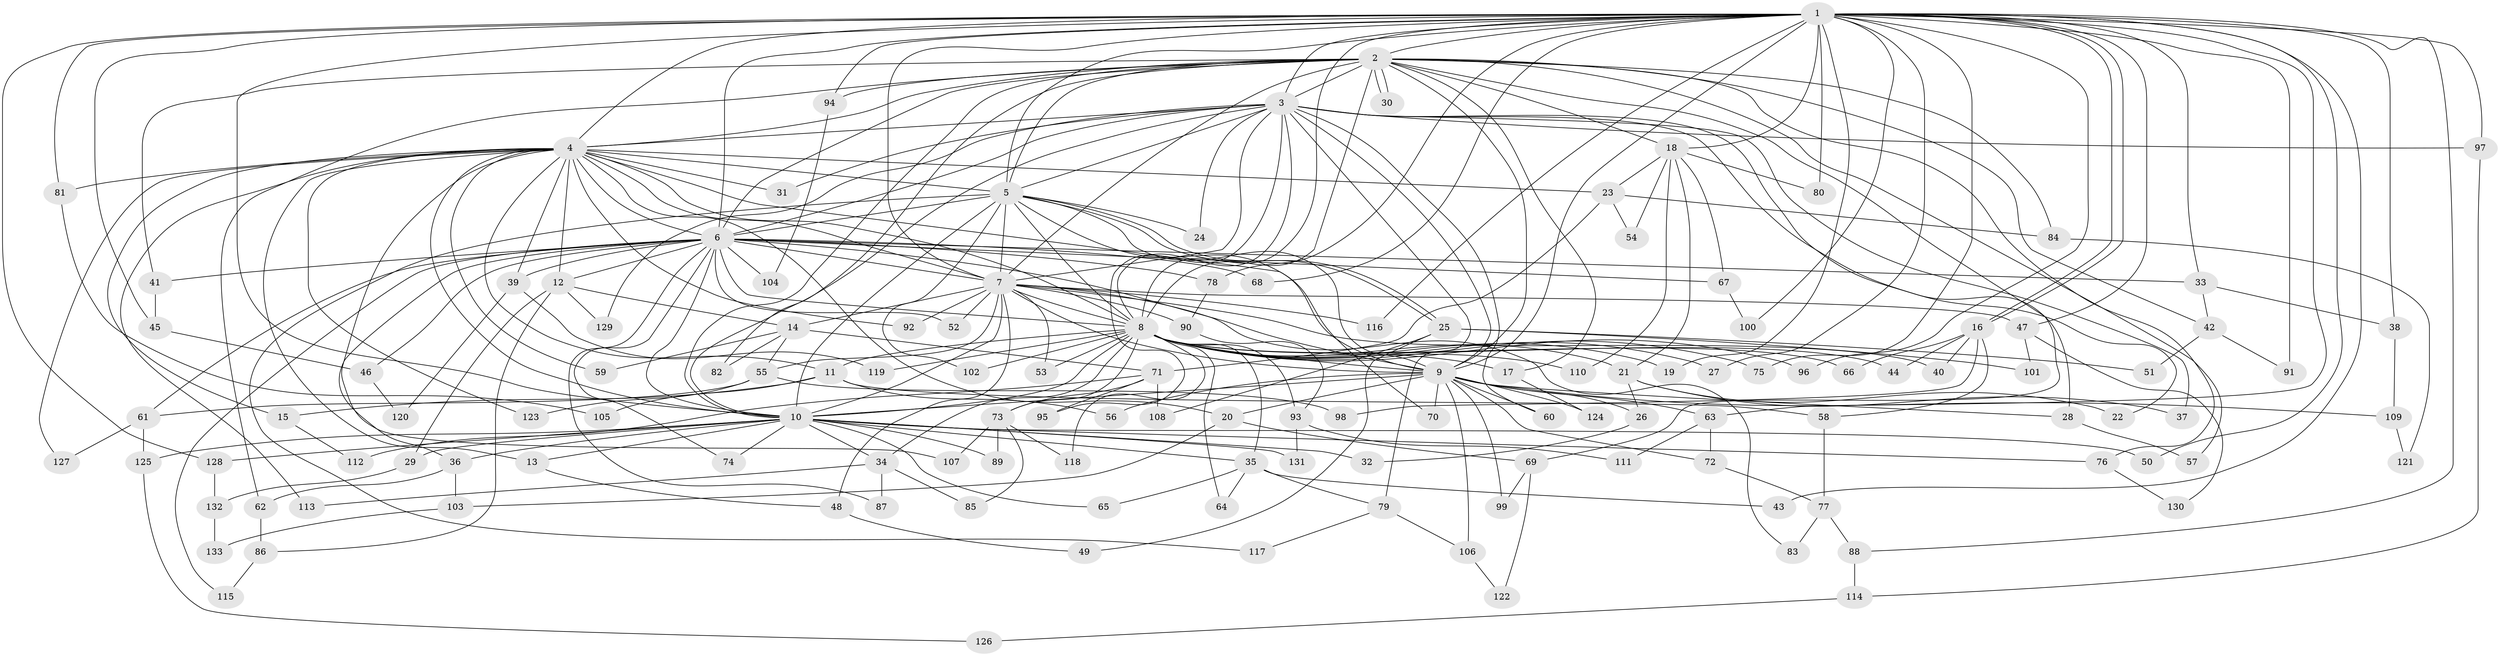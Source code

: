 // coarse degree distribution, {22: 0.014925373134328358, 14: 0.014925373134328358, 1: 0.014925373134328358, 4: 0.22388059701492538, 3: 0.29850746268656714, 2: 0.13432835820895522, 5: 0.08955223880597014, 20: 0.04477611940298507, 17: 0.014925373134328358, 6: 0.1044776119402985, 24: 0.014925373134328358, 21: 0.014925373134328358, 15: 0.014925373134328358}
// Generated by graph-tools (version 1.1) at 2025/36/03/04/25 23:36:34]
// undirected, 133 vertices, 291 edges
graph export_dot {
  node [color=gray90,style=filled];
  1;
  2;
  3;
  4;
  5;
  6;
  7;
  8;
  9;
  10;
  11;
  12;
  13;
  14;
  15;
  16;
  17;
  18;
  19;
  20;
  21;
  22;
  23;
  24;
  25;
  26;
  27;
  28;
  29;
  30;
  31;
  32;
  33;
  34;
  35;
  36;
  37;
  38;
  39;
  40;
  41;
  42;
  43;
  44;
  45;
  46;
  47;
  48;
  49;
  50;
  51;
  52;
  53;
  54;
  55;
  56;
  57;
  58;
  59;
  60;
  61;
  62;
  63;
  64;
  65;
  66;
  67;
  68;
  69;
  70;
  71;
  72;
  73;
  74;
  75;
  76;
  77;
  78;
  79;
  80;
  81;
  82;
  83;
  84;
  85;
  86;
  87;
  88;
  89;
  90;
  91;
  92;
  93;
  94;
  95;
  96;
  97;
  98;
  99;
  100;
  101;
  102;
  103;
  104;
  105;
  106;
  107;
  108;
  109;
  110;
  111;
  112;
  113;
  114;
  115;
  116;
  117;
  118;
  119;
  120;
  121;
  122;
  123;
  124;
  125;
  126;
  127;
  128;
  129;
  130;
  131;
  132;
  133;
  1 -- 2;
  1 -- 3;
  1 -- 4;
  1 -- 5;
  1 -- 6;
  1 -- 7;
  1 -- 8;
  1 -- 9;
  1 -- 10;
  1 -- 16;
  1 -- 16;
  1 -- 18;
  1 -- 19;
  1 -- 27;
  1 -- 33;
  1 -- 38;
  1 -- 43;
  1 -- 45;
  1 -- 47;
  1 -- 50;
  1 -- 63;
  1 -- 68;
  1 -- 75;
  1 -- 78;
  1 -- 80;
  1 -- 81;
  1 -- 88;
  1 -- 91;
  1 -- 94;
  1 -- 96;
  1 -- 97;
  1 -- 100;
  1 -- 116;
  1 -- 128;
  2 -- 3;
  2 -- 4;
  2 -- 5;
  2 -- 6;
  2 -- 7;
  2 -- 8;
  2 -- 9;
  2 -- 10;
  2 -- 17;
  2 -- 18;
  2 -- 30;
  2 -- 30;
  2 -- 41;
  2 -- 42;
  2 -- 57;
  2 -- 62;
  2 -- 69;
  2 -- 76;
  2 -- 82;
  2 -- 84;
  2 -- 94;
  3 -- 4;
  3 -- 5;
  3 -- 6;
  3 -- 7;
  3 -- 8;
  3 -- 9;
  3 -- 10;
  3 -- 22;
  3 -- 24;
  3 -- 28;
  3 -- 31;
  3 -- 37;
  3 -- 60;
  3 -- 79;
  3 -- 95;
  3 -- 97;
  3 -- 129;
  4 -- 5;
  4 -- 6;
  4 -- 7;
  4 -- 8;
  4 -- 9;
  4 -- 10;
  4 -- 11;
  4 -- 12;
  4 -- 13;
  4 -- 15;
  4 -- 20;
  4 -- 23;
  4 -- 31;
  4 -- 39;
  4 -- 59;
  4 -- 81;
  4 -- 92;
  4 -- 107;
  4 -- 113;
  4 -- 123;
  4 -- 127;
  5 -- 6;
  5 -- 7;
  5 -- 8;
  5 -- 9;
  5 -- 10;
  5 -- 24;
  5 -- 25;
  5 -- 25;
  5 -- 70;
  5 -- 102;
  5 -- 117;
  6 -- 7;
  6 -- 8;
  6 -- 9;
  6 -- 10;
  6 -- 12;
  6 -- 33;
  6 -- 36;
  6 -- 39;
  6 -- 41;
  6 -- 46;
  6 -- 52;
  6 -- 61;
  6 -- 67;
  6 -- 68;
  6 -- 74;
  6 -- 78;
  6 -- 87;
  6 -- 104;
  6 -- 115;
  7 -- 8;
  7 -- 9;
  7 -- 10;
  7 -- 14;
  7 -- 40;
  7 -- 47;
  7 -- 48;
  7 -- 52;
  7 -- 53;
  7 -- 55;
  7 -- 83;
  7 -- 90;
  7 -- 92;
  7 -- 116;
  8 -- 9;
  8 -- 10;
  8 -- 11;
  8 -- 17;
  8 -- 19;
  8 -- 21;
  8 -- 27;
  8 -- 34;
  8 -- 35;
  8 -- 44;
  8 -- 53;
  8 -- 64;
  8 -- 66;
  8 -- 73;
  8 -- 75;
  8 -- 93;
  8 -- 96;
  8 -- 102;
  8 -- 110;
  8 -- 118;
  8 -- 119;
  9 -- 10;
  9 -- 20;
  9 -- 26;
  9 -- 28;
  9 -- 56;
  9 -- 60;
  9 -- 63;
  9 -- 70;
  9 -- 72;
  9 -- 99;
  9 -- 106;
  9 -- 109;
  9 -- 124;
  10 -- 13;
  10 -- 29;
  10 -- 32;
  10 -- 34;
  10 -- 35;
  10 -- 36;
  10 -- 50;
  10 -- 65;
  10 -- 74;
  10 -- 76;
  10 -- 89;
  10 -- 125;
  10 -- 128;
  10 -- 131;
  11 -- 15;
  11 -- 56;
  11 -- 58;
  11 -- 105;
  12 -- 14;
  12 -- 29;
  12 -- 86;
  12 -- 129;
  13 -- 48;
  14 -- 55;
  14 -- 59;
  14 -- 71;
  14 -- 82;
  15 -- 112;
  16 -- 40;
  16 -- 44;
  16 -- 58;
  16 -- 66;
  16 -- 98;
  17 -- 124;
  18 -- 21;
  18 -- 23;
  18 -- 54;
  18 -- 67;
  18 -- 80;
  18 -- 110;
  20 -- 69;
  20 -- 103;
  21 -- 22;
  21 -- 26;
  21 -- 37;
  23 -- 54;
  23 -- 71;
  23 -- 84;
  25 -- 49;
  25 -- 51;
  25 -- 101;
  25 -- 108;
  26 -- 32;
  28 -- 57;
  29 -- 132;
  33 -- 38;
  33 -- 42;
  34 -- 85;
  34 -- 87;
  34 -- 113;
  35 -- 43;
  35 -- 64;
  35 -- 65;
  35 -- 79;
  36 -- 62;
  36 -- 103;
  38 -- 109;
  39 -- 119;
  39 -- 120;
  41 -- 45;
  42 -- 51;
  42 -- 91;
  45 -- 46;
  46 -- 120;
  47 -- 101;
  47 -- 130;
  48 -- 49;
  55 -- 61;
  55 -- 98;
  55 -- 123;
  58 -- 77;
  61 -- 125;
  61 -- 127;
  62 -- 86;
  63 -- 72;
  63 -- 111;
  67 -- 100;
  69 -- 99;
  69 -- 122;
  71 -- 73;
  71 -- 95;
  71 -- 108;
  71 -- 112;
  72 -- 77;
  73 -- 85;
  73 -- 89;
  73 -- 107;
  73 -- 118;
  76 -- 130;
  77 -- 83;
  77 -- 88;
  78 -- 90;
  79 -- 106;
  79 -- 117;
  81 -- 105;
  84 -- 121;
  86 -- 115;
  88 -- 114;
  90 -- 93;
  93 -- 111;
  93 -- 131;
  94 -- 104;
  97 -- 114;
  103 -- 133;
  106 -- 122;
  109 -- 121;
  114 -- 126;
  125 -- 126;
  128 -- 132;
  132 -- 133;
}
